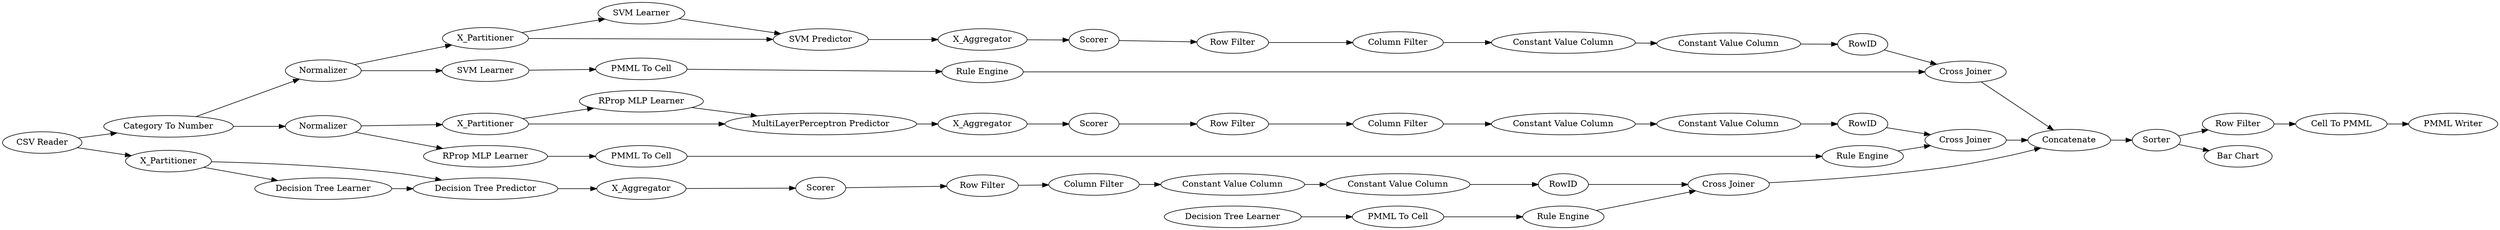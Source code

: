 digraph {
	"6376008671350421066_22" [label="PMML To Cell"]
	"-4264192283345305553_9" [label="Row Filter"]
	"-716589868611485695_293" [label=RowID]
	"-4264192283345305553_290" [label="Constant Value Column"]
	"510205348050823917_7" [label=X_Aggregator]
	"6289448809788005656_7" [label=X_Aggregator]
	"-4264192283345305553_293" [label=RowID]
	"6289448809788005656_39" [label="Cross Joiner"]
	"510205348050823917_38" [label="Cross Joiner"]
	"510205348050823917_31" [label="RProp MLP Learner"]
	"6289448809788005656_40" [label=Normalizer]
	"-4159447223125135443_38" [label="Cross Joiner"]
	"-716589868611485695_9" [label="Row Filter"]
	"-2811815275260195301_53" [label="Row Filter"]
	"-4159447223125135443_39" [label=Scorer]
	"6289448809788005656_41" [label=Scorer]
	"6490096434685860724_293" [label=RowID]
	"-5430241815637986280_34" [label="Rule Engine"]
	"510205348050823917_2" [label=X_Partitioner]
	"-4159447223125135443_2" [label=X_Partitioner]
	"19034315776161591_34" [label="PMML To Cell"]
	"-716589868611485695_292" [label="Constant Value Column"]
	"-2811815275260195301_61" [label="PMML Writer"]
	"-5430241815637986280_33" [label="Decision Tree Learner"]
	"-5430241815637986280_28" [label="PMML To Cell"]
	"6376008671350421066_35" [label="RProp MLP Learner"]
	"-2811815275260195301_62" [label="CSV Reader"]
	"6490096434685860724_292" [label="Constant Value Column"]
	"-2811815275260195301_54" [label="Cell To PMML"]
	"6376008671350421066_34" [label="Rule Engine"]
	"-716589868611485695_290" [label="Constant Value Column"]
	"-4264192283345305553_294" [label="Column Filter"]
	"-2811815275260195301_60" [label=Concatenate]
	"-2811815275260195301_59" [label="Bar Chart"]
	"-716589868611485695_294" [label="Column Filter"]
	"6289448809788005656_31" [label="SVM Learner"]
	"-2811815275260195301_52" [label=Sorter]
	"-4159447223125135443_7" [label=X_Aggregator]
	"6490096434685860724_294" [label="Column Filter"]
	"19034315776161591_33" [label="SVM Learner"]
	"6289448809788005656_2" [label=X_Partitioner]
	"-4159447223125135443_31" [label="Decision Tree Learner"]
	"-2811815275260195301_58" [label="Category To Number"]
	"-4159447223125135443_32" [label="Decision Tree Predictor"]
	"510205348050823917_40" [label=Scorer]
	"-4264192283345305553_292" [label="Constant Value Column"]
	"6289448809788005656_32" [label="SVM Predictor"]
	"6490096434685860724_9" [label="Row Filter"]
	"510205348050823917_39" [label=Normalizer]
	"510205348050823917_32" [label="MultiLayerPerceptron Predictor"]
	"19034315776161591_35" [label="Rule Engine"]
	"6490096434685860724_290" [label="Constant Value Column"]
	"-4159447223125135443_38" -> "-2811815275260195301_60"
	"510205348050823917_31" -> "510205348050823917_32"
	"-4159447223125135443_39" -> "-716589868611485695_9"
	"6289448809788005656_39" -> "-2811815275260195301_60"
	"6490096434685860724_290" -> "6490096434685860724_292"
	"6376008671350421066_34" -> "510205348050823917_38"
	"-4159447223125135443_2" -> "-4159447223125135443_31"
	"-4264192283345305553_9" -> "-4264192283345305553_294"
	"510205348050823917_7" -> "510205348050823917_40"
	"-4264192283345305553_293" -> "510205348050823917_38"
	"-4159447223125135443_32" -> "-4159447223125135443_7"
	"-4159447223125135443_7" -> "-4159447223125135443_39"
	"510205348050823917_39" -> "510205348050823917_2"
	"-716589868611485695_292" -> "-716589868611485695_293"
	"-2811815275260195301_52" -> "-2811815275260195301_53"
	"-4159447223125135443_2" -> "-4159447223125135443_32"
	"-2811815275260195301_60" -> "-2811815275260195301_52"
	"510205348050823917_40" -> "-4264192283345305553_9"
	"6490096434685860724_292" -> "6490096434685860724_293"
	"-4264192283345305553_294" -> "-4264192283345305553_290"
	"-2811815275260195301_62" -> "-2811815275260195301_58"
	"-716589868611485695_290" -> "-716589868611485695_292"
	"510205348050823917_2" -> "510205348050823917_32"
	"-2811815275260195301_58" -> "6289448809788005656_40"
	"6490096434685860724_294" -> "6490096434685860724_290"
	"6490096434685860724_9" -> "6490096434685860724_294"
	"510205348050823917_2" -> "510205348050823917_31"
	"-2811815275260195301_52" -> "-2811815275260195301_59"
	"19034315776161591_35" -> "6289448809788005656_39"
	"-2811815275260195301_62" -> "-4159447223125135443_2"
	"6289448809788005656_2" -> "6289448809788005656_32"
	"-2811815275260195301_54" -> "-2811815275260195301_61"
	"-716589868611485695_9" -> "-716589868611485695_294"
	"510205348050823917_32" -> "510205348050823917_7"
	"-716589868611485695_293" -> "-4159447223125135443_38"
	"-5430241815637986280_33" -> "-5430241815637986280_28"
	"-2811815275260195301_58" -> "510205348050823917_39"
	"-2811815275260195301_53" -> "-2811815275260195301_54"
	"-716589868611485695_294" -> "-716589868611485695_290"
	"6289448809788005656_2" -> "6289448809788005656_31"
	"6289448809788005656_40" -> "6289448809788005656_2"
	"6289448809788005656_7" -> "6289448809788005656_41"
	"-5430241815637986280_28" -> "-5430241815637986280_34"
	"-4264192283345305553_292" -> "-4264192283345305553_293"
	"-4159447223125135443_31" -> "-4159447223125135443_32"
	"-5430241815637986280_34" -> "-4159447223125135443_38"
	"510205348050823917_39" -> "6376008671350421066_35"
	"6289448809788005656_32" -> "6289448809788005656_7"
	"19034315776161591_33" -> "19034315776161591_34"
	"19034315776161591_34" -> "19034315776161591_35"
	"6376008671350421066_22" -> "6376008671350421066_34"
	"6289448809788005656_41" -> "6490096434685860724_9"
	"510205348050823917_38" -> "-2811815275260195301_60"
	"6490096434685860724_293" -> "6289448809788005656_39"
	"6376008671350421066_35" -> "6376008671350421066_22"
	"-4264192283345305553_290" -> "-4264192283345305553_292"
	"6289448809788005656_31" -> "6289448809788005656_32"
	"6289448809788005656_40" -> "19034315776161591_33"
	rankdir=LR
}
